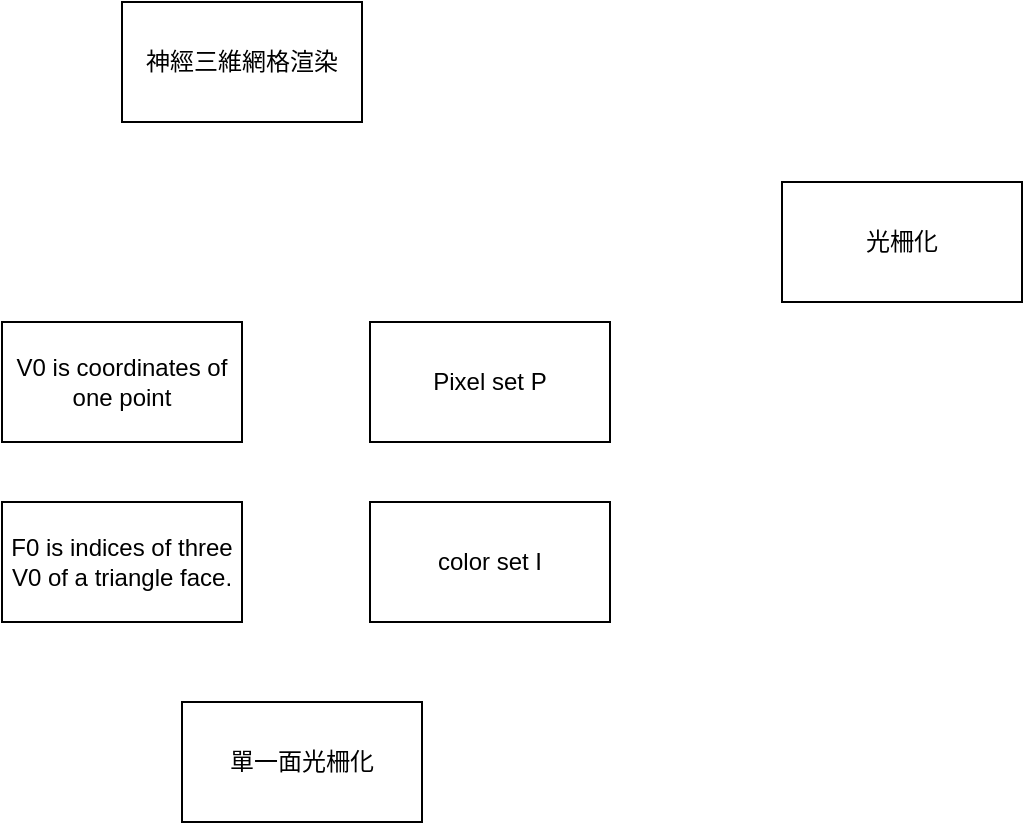 <mxfile version="21.0.6" type="github">
  <diagram name="第 1 页" id="mBBKddOzOmQJDTXAGtIU">
    <mxGraphModel dx="1434" dy="756" grid="1" gridSize="10" guides="1" tooltips="1" connect="1" arrows="1" fold="1" page="1" pageScale="1" pageWidth="827" pageHeight="1169" math="0" shadow="0">
      <root>
        <mxCell id="0" />
        <mxCell id="1" parent="0" />
        <mxCell id="ufxZkdWB1Rbn-QsNeoDi-1" value="光柵化" style="rounded=0;whiteSpace=wrap;html=1;" vertex="1" parent="1">
          <mxGeometry x="500" y="200" width="120" height="60" as="geometry" />
        </mxCell>
        <mxCell id="ufxZkdWB1Rbn-QsNeoDi-2" value="神經三維網格渲染" style="rounded=0;whiteSpace=wrap;html=1;" vertex="1" parent="1">
          <mxGeometry x="170" y="110" width="120" height="60" as="geometry" />
        </mxCell>
        <mxCell id="ufxZkdWB1Rbn-QsNeoDi-3" value="V0 is coordinates of one point" style="rounded=0;whiteSpace=wrap;html=1;" vertex="1" parent="1">
          <mxGeometry x="110" y="270" width="120" height="60" as="geometry" />
        </mxCell>
        <mxCell id="ufxZkdWB1Rbn-QsNeoDi-4" value="F0 is indices of three V0 of a triangle face." style="rounded=0;whiteSpace=wrap;html=1;" vertex="1" parent="1">
          <mxGeometry x="110" y="360" width="120" height="60" as="geometry" />
        </mxCell>
        <mxCell id="ufxZkdWB1Rbn-QsNeoDi-5" value="Pixel set P" style="rounded=0;whiteSpace=wrap;html=1;" vertex="1" parent="1">
          <mxGeometry x="294" y="270" width="120" height="60" as="geometry" />
        </mxCell>
        <mxCell id="ufxZkdWB1Rbn-QsNeoDi-6" value="color set I" style="rounded=0;whiteSpace=wrap;html=1;" vertex="1" parent="1">
          <mxGeometry x="294" y="360" width="120" height="60" as="geometry" />
        </mxCell>
        <mxCell id="ufxZkdWB1Rbn-QsNeoDi-7" value="單一面光柵化" style="rounded=0;whiteSpace=wrap;html=1;" vertex="1" parent="1">
          <mxGeometry x="200" y="460" width="120" height="60" as="geometry" />
        </mxCell>
      </root>
    </mxGraphModel>
  </diagram>
</mxfile>
